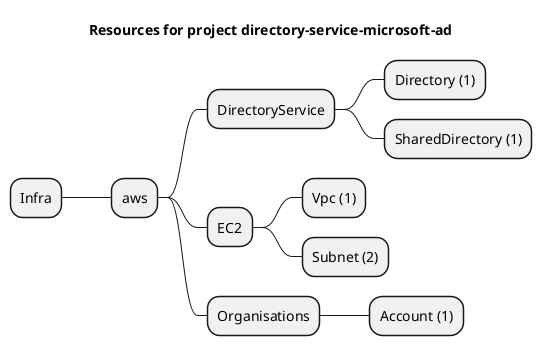 @startmindmap
title Resources for project directory-service-microsoft-ad
skinparam monochrome true
+ Infra
++ aws
+++ DirectoryService
++++ Directory (1)
++++ SharedDirectory (1)
+++ EC2
++++ Vpc (1)
++++ Subnet (2)
+++ Organisations
++++ Account (1)
@endmindmap